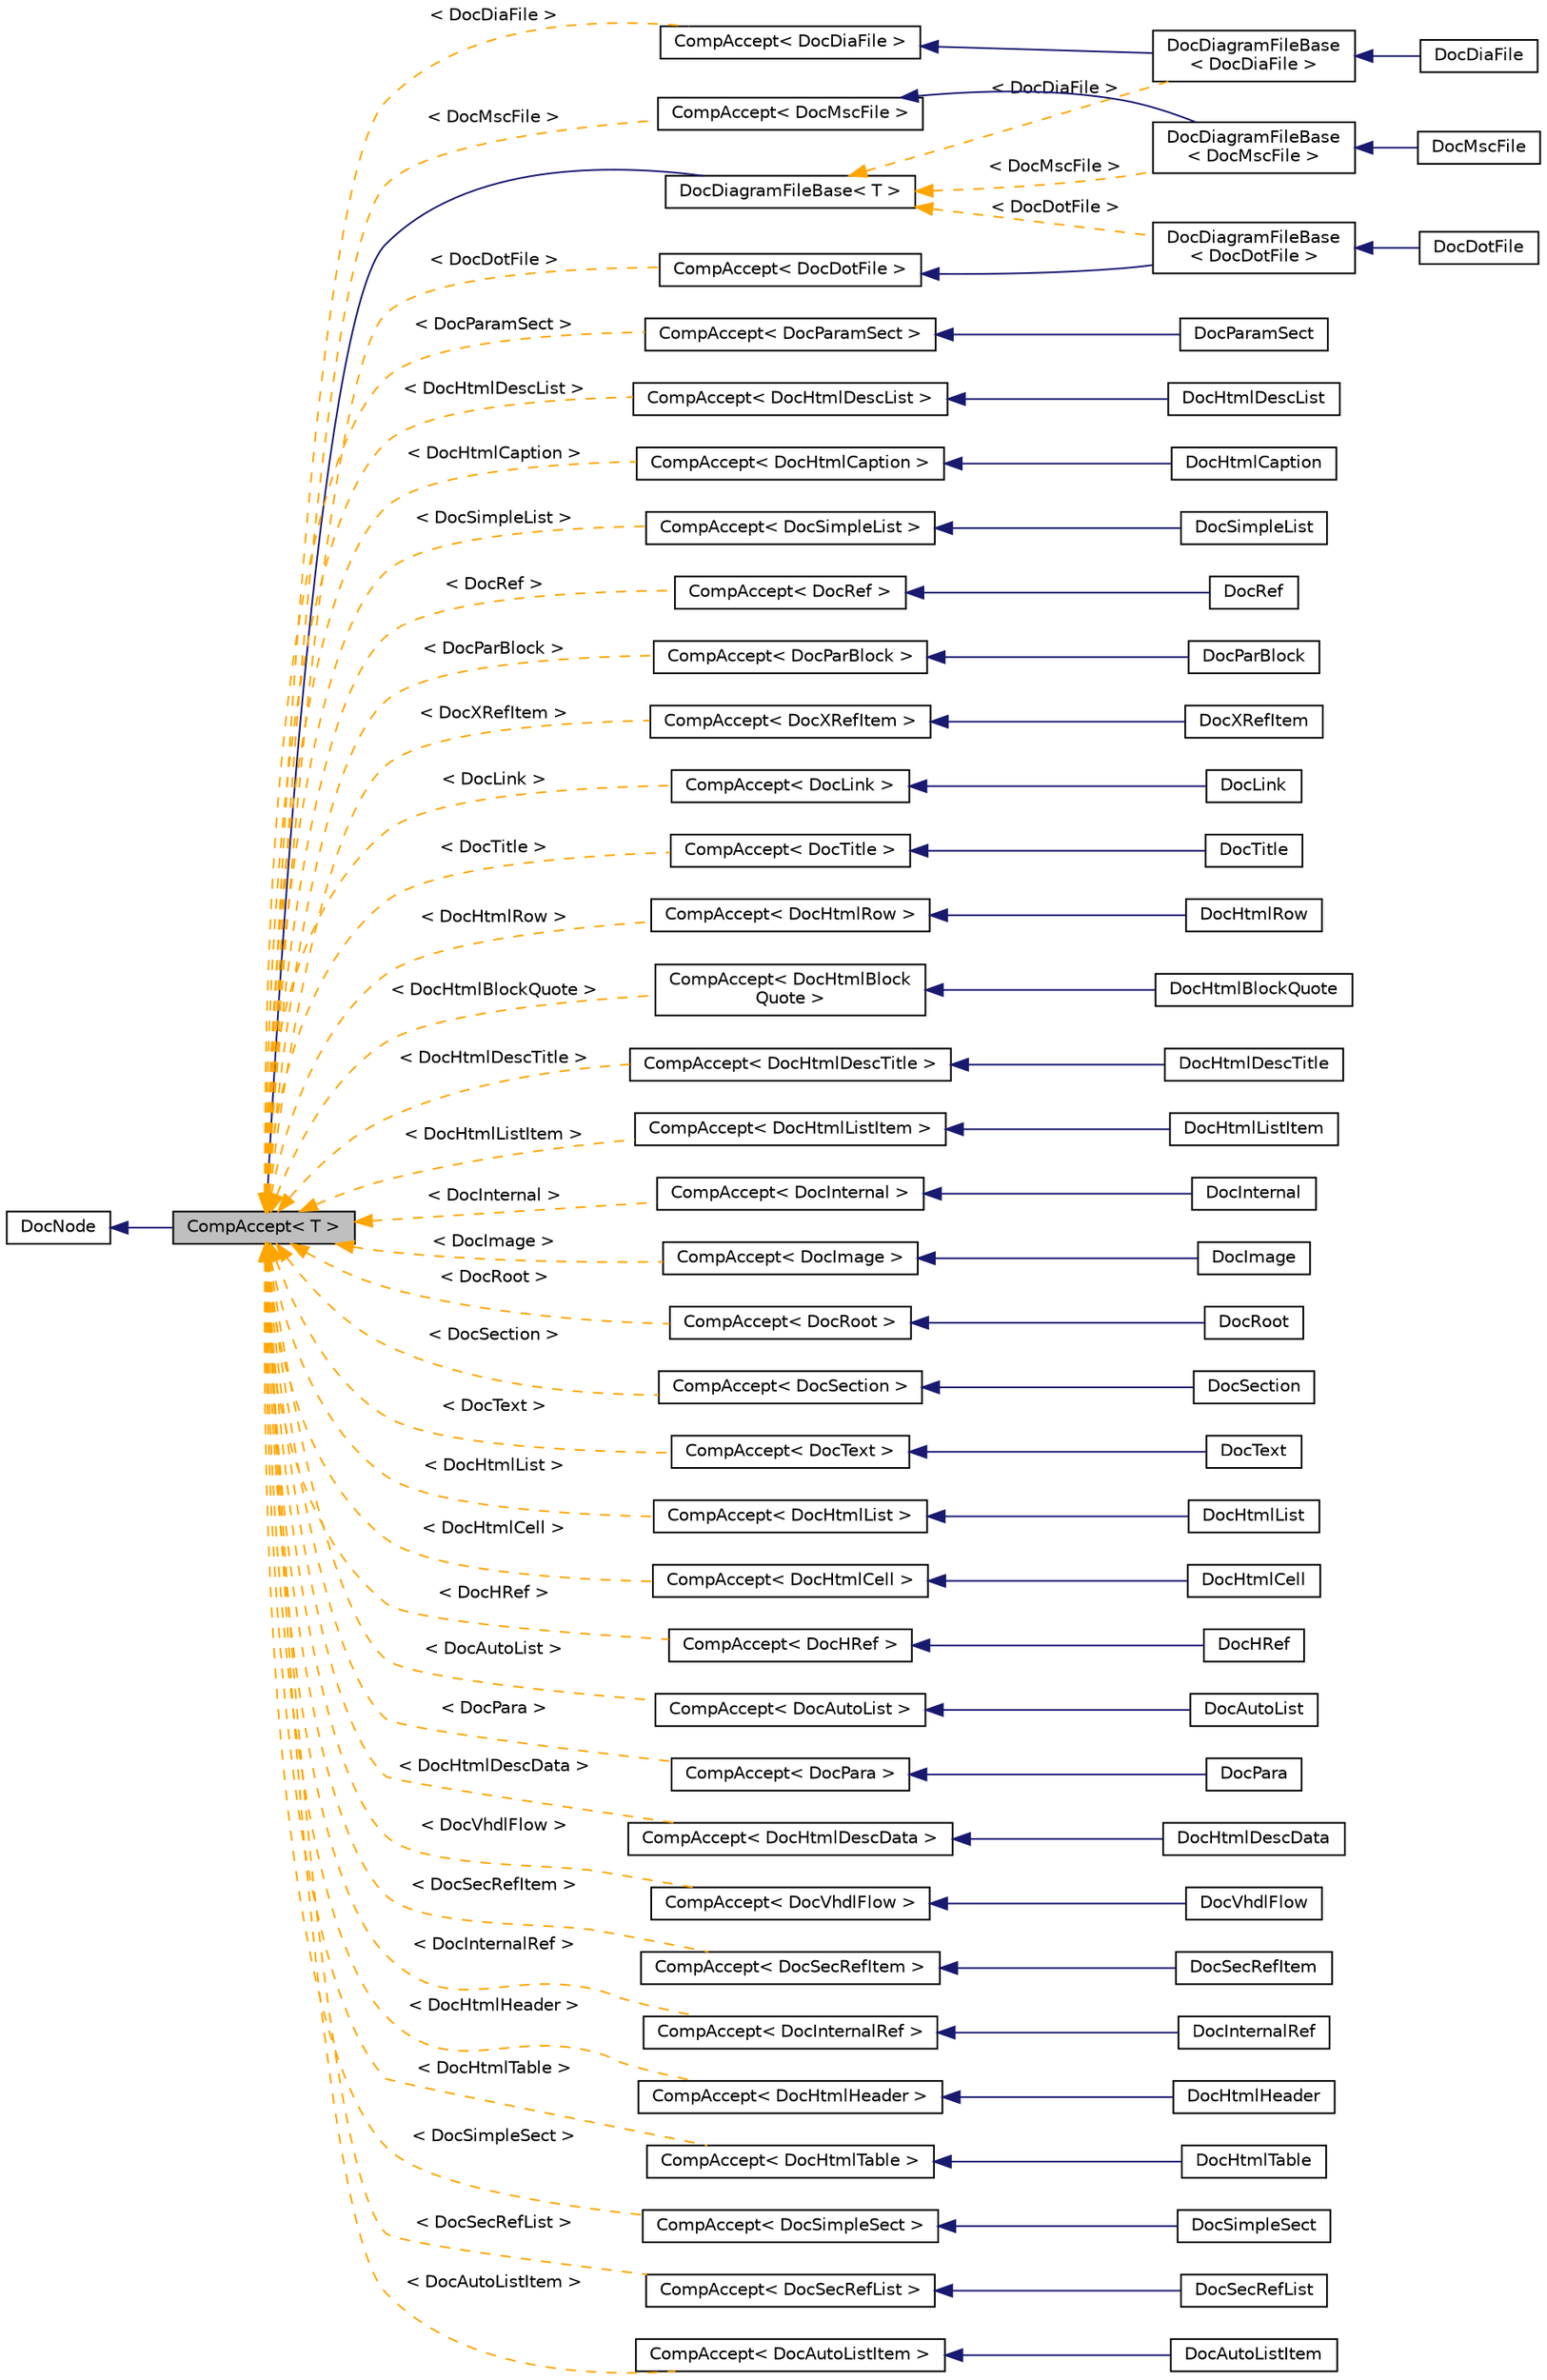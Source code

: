 digraph "CompAccept&lt; T &gt;"
{
 // INTERACTIVE_SVG=YES
 // LATEX_PDF_SIZE
  edge [fontname="Helvetica",fontsize="10",labelfontname="Helvetica",labelfontsize="10"];
  node [fontname="Helvetica",fontsize="10",shape=record];
  rankdir="LR";
  Node1 [label="CompAccept\< T \>",height=0.2,width=0.4,color="black", fillcolor="grey75", style="filled", fontcolor="black",tooltip="Default accept implementation for compound nodes in the abstract syntax tree."];
  Node2 -> Node1 [dir="back",color="midnightblue",fontsize="10",style="solid",fontname="Helvetica"];
  Node2 [label="DocNode",height=0.2,width=0.4,color="black", fillcolor="white", style="filled",URL="$d9/d0e/class_doc_node.html",tooltip="Abstract node interface with type information."];
  Node1 -> Node3 [dir="back",color="midnightblue",fontsize="10",style="solid",fontname="Helvetica"];
  Node3 [label="DocDiagramFileBase\< T \>",height=0.2,width=0.4,color="black", fillcolor="white", style="filled",URL="$d3/d7c/class_doc_diagram_file_base.html",tooltip=" "];
  Node3 -> Node4 [dir="back",color="orange",fontsize="10",style="dashed",label=" \< DocMscFile \>" ,fontname="Helvetica"];
  Node4 [label="DocDiagramFileBase\l\< DocMscFile \>",height=0.2,width=0.4,color="black", fillcolor="white", style="filled",URL="$d3/d7c/class_doc_diagram_file_base.html",tooltip=" "];
  Node4 -> Node5 [dir="back",color="midnightblue",fontsize="10",style="solid",fontname="Helvetica"];
  Node5 [label="DocMscFile",height=0.2,width=0.4,color="black", fillcolor="white", style="filled",URL="$d3/d7d/class_doc_msc_file.html",tooltip="Node representing a msc file"];
  Node3 -> Node6 [dir="back",color="orange",fontsize="10",style="dashed",label=" \< DocDiaFile \>" ,fontname="Helvetica"];
  Node6 [label="DocDiagramFileBase\l\< DocDiaFile \>",height=0.2,width=0.4,color="black", fillcolor="white", style="filled",URL="$d3/d7c/class_doc_diagram_file_base.html",tooltip=" "];
  Node6 -> Node7 [dir="back",color="midnightblue",fontsize="10",style="solid",fontname="Helvetica"];
  Node7 [label="DocDiaFile",height=0.2,width=0.4,color="black", fillcolor="white", style="filled",URL="$d6/ddb/class_doc_dia_file.html",tooltip="Node representing a dia file"];
  Node3 -> Node8 [dir="back",color="orange",fontsize="10",style="dashed",label=" \< DocDotFile \>" ,fontname="Helvetica"];
  Node8 [label="DocDiagramFileBase\l\< DocDotFile \>",height=0.2,width=0.4,color="black", fillcolor="white", style="filled",URL="$d3/d7c/class_doc_diagram_file_base.html",tooltip=" "];
  Node8 -> Node9 [dir="back",color="midnightblue",fontsize="10",style="solid",fontname="Helvetica"];
  Node9 [label="DocDotFile",height=0.2,width=0.4,color="black", fillcolor="white", style="filled",URL="$df/d37/class_doc_dot_file.html",tooltip="Node representing a dot file"];
  Node1 -> Node10 [dir="back",color="orange",fontsize="10",style="dashed",label=" \< DocParamSect \>" ,fontname="Helvetica"];
  Node10 [label="CompAccept\< DocParamSect \>",height=0.2,width=0.4,color="black", fillcolor="white", style="filled",URL="$d7/da3/class_comp_accept.html",tooltip=" "];
  Node10 -> Node11 [dir="back",color="midnightblue",fontsize="10",style="solid",fontname="Helvetica"];
  Node11 [label="DocParamSect",height=0.2,width=0.4,color="black", fillcolor="white", style="filled",URL="$d1/d01/class_doc_param_sect.html",tooltip="Node representing a parameter section"];
  Node1 -> Node12 [dir="back",color="orange",fontsize="10",style="dashed",label=" \< DocHtmlDescList \>" ,fontname="Helvetica"];
  Node12 [label="CompAccept\< DocHtmlDescList \>",height=0.2,width=0.4,color="black", fillcolor="white", style="filled",URL="$d7/da3/class_comp_accept.html",tooltip=" "];
  Node12 -> Node13 [dir="back",color="midnightblue",fontsize="10",style="solid",fontname="Helvetica"];
  Node13 [label="DocHtmlDescList",height=0.2,width=0.4,color="black", fillcolor="white", style="filled",URL="$df/d6f/class_doc_html_desc_list.html",tooltip="Node representing a Html description list"];
  Node1 -> Node14 [dir="back",color="orange",fontsize="10",style="dashed",label=" \< DocHtmlCaption \>" ,fontname="Helvetica"];
  Node14 [label="CompAccept\< DocHtmlCaption \>",height=0.2,width=0.4,color="black", fillcolor="white", style="filled",URL="$d7/da3/class_comp_accept.html",tooltip=" "];
  Node14 -> Node15 [dir="back",color="midnightblue",fontsize="10",style="solid",fontname="Helvetica"];
  Node15 [label="DocHtmlCaption",height=0.2,width=0.4,color="black", fillcolor="white", style="filled",URL="$d0/dc7/class_doc_html_caption.html",tooltip="Node representing a HTML table caption"];
  Node1 -> Node16 [dir="back",color="orange",fontsize="10",style="dashed",label=" \< DocSimpleList \>" ,fontname="Helvetica"];
  Node16 [label="CompAccept\< DocSimpleList \>",height=0.2,width=0.4,color="black", fillcolor="white", style="filled",URL="$d7/da3/class_comp_accept.html",tooltip=" "];
  Node16 -> Node17 [dir="back",color="midnightblue",fontsize="10",style="solid",fontname="Helvetica"];
  Node17 [label="DocSimpleList",height=0.2,width=0.4,color="black", fillcolor="white", style="filled",URL="$dc/de6/class_doc_simple_list.html",tooltip="Node representing a simple list"];
  Node1 -> Node18 [dir="back",color="orange",fontsize="10",style="dashed",label=" \< DocRef \>" ,fontname="Helvetica"];
  Node18 [label="CompAccept\< DocRef \>",height=0.2,width=0.4,color="black", fillcolor="white", style="filled",URL="$d7/da3/class_comp_accept.html",tooltip=" "];
  Node18 -> Node19 [dir="back",color="midnightblue",fontsize="10",style="solid",fontname="Helvetica"];
  Node19 [label="DocRef",height=0.2,width=0.4,color="black", fillcolor="white", style="filled",URL="$d5/d68/class_doc_ref.html",tooltip="Node representing a reference to some item"];
  Node1 -> Node20 [dir="back",color="orange",fontsize="10",style="dashed",label=" \< DocParBlock \>" ,fontname="Helvetica"];
  Node20 [label="CompAccept\< DocParBlock \>",height=0.2,width=0.4,color="black", fillcolor="white", style="filled",URL="$d7/da3/class_comp_accept.html",tooltip=" "];
  Node20 -> Node21 [dir="back",color="midnightblue",fontsize="10",style="solid",fontname="Helvetica"];
  Node21 [label="DocParBlock",height=0.2,width=0.4,color="black", fillcolor="white", style="filled",URL="$d9/dd2/class_doc_par_block.html",tooltip="Node representing an block of paragraphs"];
  Node1 -> Node22 [dir="back",color="orange",fontsize="10",style="dashed",label=" \< DocXRefItem \>" ,fontname="Helvetica"];
  Node22 [label="CompAccept\< DocXRefItem \>",height=0.2,width=0.4,color="black", fillcolor="white", style="filled",URL="$d7/da3/class_comp_accept.html",tooltip=" "];
  Node22 -> Node23 [dir="back",color="midnightblue",fontsize="10",style="solid",fontname="Helvetica"];
  Node23 [label="DocXRefItem",height=0.2,width=0.4,color="black", fillcolor="white", style="filled",URL="$d0/d90/class_doc_x_ref_item.html",tooltip="Node representing an item of a cross-referenced list"];
  Node1 -> Node24 [dir="back",color="orange",fontsize="10",style="dashed",label=" \< DocLink \>" ,fontname="Helvetica"];
  Node24 [label="CompAccept\< DocLink \>",height=0.2,width=0.4,color="black", fillcolor="white", style="filled",URL="$d7/da3/class_comp_accept.html",tooltip=" "];
  Node24 -> Node25 [dir="back",color="midnightblue",fontsize="10",style="solid",fontname="Helvetica"];
  Node25 [label="DocLink",height=0.2,width=0.4,color="black", fillcolor="white", style="filled",URL="$d5/dd3/class_doc_link.html",tooltip="Node representing a link to some item"];
  Node1 -> Node26 [dir="back",color="orange",fontsize="10",style="dashed",label=" \< DocMscFile \>" ,fontname="Helvetica"];
  Node26 [label="CompAccept\< DocMscFile \>",height=0.2,width=0.4,color="black", fillcolor="white", style="filled",URL="$d7/da3/class_comp_accept.html",tooltip=" "];
  Node26 -> Node4 [dir="back",color="midnightblue",fontsize="10",style="solid",fontname="Helvetica"];
  Node1 -> Node27 [dir="back",color="orange",fontsize="10",style="dashed",label=" \< DocTitle \>" ,fontname="Helvetica"];
  Node27 [label="CompAccept\< DocTitle \>",height=0.2,width=0.4,color="black", fillcolor="white", style="filled",URL="$d7/da3/class_comp_accept.html",tooltip=" "];
  Node27 -> Node28 [dir="back",color="midnightblue",fontsize="10",style="solid",fontname="Helvetica"];
  Node28 [label="DocTitle",height=0.2,width=0.4,color="black", fillcolor="white", style="filled",URL="$d3/d1c/class_doc_title.html",tooltip="Node representing a simple section title"];
  Node1 -> Node29 [dir="back",color="orange",fontsize="10",style="dashed",label=" \< DocHtmlRow \>" ,fontname="Helvetica"];
  Node29 [label="CompAccept\< DocHtmlRow \>",height=0.2,width=0.4,color="black", fillcolor="white", style="filled",URL="$d7/da3/class_comp_accept.html",tooltip=" "];
  Node29 -> Node30 [dir="back",color="midnightblue",fontsize="10",style="solid",fontname="Helvetica"];
  Node30 [label="DocHtmlRow",height=0.2,width=0.4,color="black", fillcolor="white", style="filled",URL="$d3/d16/class_doc_html_row.html",tooltip="Node representing a HTML table row"];
  Node1 -> Node31 [dir="back",color="orange",fontsize="10",style="dashed",label=" \< DocHtmlBlockQuote \>" ,fontname="Helvetica"];
  Node31 [label="CompAccept\< DocHtmlBlock\lQuote \>",height=0.2,width=0.4,color="black", fillcolor="white", style="filled",URL="$d7/da3/class_comp_accept.html",tooltip=" "];
  Node31 -> Node32 [dir="back",color="midnightblue",fontsize="10",style="solid",fontname="Helvetica"];
  Node32 [label="DocHtmlBlockQuote",height=0.2,width=0.4,color="black", fillcolor="white", style="filled",URL="$d9/dd3/class_doc_html_block_quote.html",tooltip="Node representing an HTML blockquote"];
  Node1 -> Node33 [dir="back",color="orange",fontsize="10",style="dashed",label=" \< DocHtmlDescTitle \>" ,fontname="Helvetica"];
  Node33 [label="CompAccept\< DocHtmlDescTitle \>",height=0.2,width=0.4,color="black", fillcolor="white", style="filled",URL="$d7/da3/class_comp_accept.html",tooltip=" "];
  Node33 -> Node34 [dir="back",color="midnightblue",fontsize="10",style="solid",fontname="Helvetica"];
  Node34 [label="DocHtmlDescTitle",height=0.2,width=0.4,color="black", fillcolor="white", style="filled",URL="$dd/dd1/class_doc_html_desc_title.html",tooltip="Node representing a Html description item"];
  Node1 -> Node35 [dir="back",color="orange",fontsize="10",style="dashed",label=" \< DocHtmlListItem \>" ,fontname="Helvetica"];
  Node35 [label="CompAccept\< DocHtmlListItem \>",height=0.2,width=0.4,color="black", fillcolor="white", style="filled",URL="$d7/da3/class_comp_accept.html",tooltip=" "];
  Node35 -> Node36 [dir="back",color="midnightblue",fontsize="10",style="solid",fontname="Helvetica"];
  Node36 [label="DocHtmlListItem",height=0.2,width=0.4,color="black", fillcolor="white", style="filled",URL="$df/da8/class_doc_html_list_item.html",tooltip="Node representing a HTML list item"];
  Node1 -> Node37 [dir="back",color="orange",fontsize="10",style="dashed",label=" \< DocInternal \>" ,fontname="Helvetica"];
  Node37 [label="CompAccept\< DocInternal \>",height=0.2,width=0.4,color="black", fillcolor="white", style="filled",URL="$d7/da3/class_comp_accept.html",tooltip=" "];
  Node37 -> Node38 [dir="back",color="midnightblue",fontsize="10",style="solid",fontname="Helvetica"];
  Node38 [label="DocInternal",height=0.2,width=0.4,color="black", fillcolor="white", style="filled",URL="$db/d6d/class_doc_internal.html",tooltip="Node representing an internal section of documentation"];
  Node1 -> Node39 [dir="back",color="orange",fontsize="10",style="dashed",label=" \< DocDiaFile \>" ,fontname="Helvetica"];
  Node39 [label="CompAccept\< DocDiaFile \>",height=0.2,width=0.4,color="black", fillcolor="white", style="filled",URL="$d7/da3/class_comp_accept.html",tooltip=" "];
  Node39 -> Node6 [dir="back",color="midnightblue",fontsize="10",style="solid",fontname="Helvetica"];
  Node1 -> Node40 [dir="back",color="orange",fontsize="10",style="dashed",label=" \< DocImage \>" ,fontname="Helvetica"];
  Node40 [label="CompAccept\< DocImage \>",height=0.2,width=0.4,color="black", fillcolor="white", style="filled",URL="$d7/da3/class_comp_accept.html",tooltip=" "];
  Node40 -> Node41 [dir="back",color="midnightblue",fontsize="10",style="solid",fontname="Helvetica"];
  Node41 [label="DocImage",height=0.2,width=0.4,color="black", fillcolor="white", style="filled",URL="$db/dc8/class_doc_image.html",tooltip="Node representing an image"];
  Node1 -> Node42 [dir="back",color="orange",fontsize="10",style="dashed",label=" \< DocRoot \>" ,fontname="Helvetica"];
  Node42 [label="CompAccept\< DocRoot \>",height=0.2,width=0.4,color="black", fillcolor="white", style="filled",URL="$d7/da3/class_comp_accept.html",tooltip=" "];
  Node42 -> Node43 [dir="back",color="midnightblue",fontsize="10",style="solid",fontname="Helvetica"];
  Node43 [label="DocRoot",height=0.2,width=0.4,color="black", fillcolor="white", style="filled",URL="$d8/ddb/class_doc_root.html",tooltip="Root node of documentation tree"];
  Node1 -> Node44 [dir="back",color="orange",fontsize="10",style="dashed",label=" \< DocDotFile \>" ,fontname="Helvetica"];
  Node44 [label="CompAccept\< DocDotFile \>",height=0.2,width=0.4,color="black", fillcolor="white", style="filled",URL="$d7/da3/class_comp_accept.html",tooltip=" "];
  Node44 -> Node8 [dir="back",color="midnightblue",fontsize="10",style="solid",fontname="Helvetica"];
  Node1 -> Node45 [dir="back",color="orange",fontsize="10",style="dashed",label=" \< DocSection \>" ,fontname="Helvetica"];
  Node45 [label="CompAccept\< DocSection \>",height=0.2,width=0.4,color="black", fillcolor="white", style="filled",URL="$d7/da3/class_comp_accept.html",tooltip=" "];
  Node45 -> Node46 [dir="back",color="midnightblue",fontsize="10",style="solid",fontname="Helvetica"];
  Node46 [label="DocSection",height=0.2,width=0.4,color="black", fillcolor="white", style="filled",URL="$d2/da3/class_doc_section.html",tooltip="Node representing a normal section"];
  Node1 -> Node47 [dir="back",color="orange",fontsize="10",style="dashed",label=" \< DocText \>" ,fontname="Helvetica"];
  Node47 [label="CompAccept\< DocText \>",height=0.2,width=0.4,color="black", fillcolor="white", style="filled",URL="$d7/da3/class_comp_accept.html",tooltip=" "];
  Node47 -> Node48 [dir="back",color="midnightblue",fontsize="10",style="solid",fontname="Helvetica"];
  Node48 [label="DocText",height=0.2,width=0.4,color="black", fillcolor="white", style="filled",URL="$d0/d87/class_doc_text.html",tooltip="Root node of a text fragment"];
  Node1 -> Node49 [dir="back",color="orange",fontsize="10",style="dashed",label=" \< DocHtmlList \>" ,fontname="Helvetica"];
  Node49 [label="CompAccept\< DocHtmlList \>",height=0.2,width=0.4,color="black", fillcolor="white", style="filled",URL="$d7/da3/class_comp_accept.html",tooltip=" "];
  Node49 -> Node50 [dir="back",color="midnightblue",fontsize="10",style="solid",fontname="Helvetica"];
  Node50 [label="DocHtmlList",height=0.2,width=0.4,color="black", fillcolor="white", style="filled",URL="$d5/d42/class_doc_html_list.html",tooltip="Node representing a Html list"];
  Node1 -> Node51 [dir="back",color="orange",fontsize="10",style="dashed",label=" \< DocHtmlCell \>" ,fontname="Helvetica"];
  Node51 [label="CompAccept\< DocHtmlCell \>",height=0.2,width=0.4,color="black", fillcolor="white", style="filled",URL="$d7/da3/class_comp_accept.html",tooltip=" "];
  Node51 -> Node52 [dir="back",color="midnightblue",fontsize="10",style="solid",fontname="Helvetica"];
  Node52 [label="DocHtmlCell",height=0.2,width=0.4,color="black", fillcolor="white", style="filled",URL="$d1/d56/class_doc_html_cell.html",tooltip="Node representing a HTML table cell"];
  Node1 -> Node53 [dir="back",color="orange",fontsize="10",style="dashed",label=" \< DocHRef \>" ,fontname="Helvetica"];
  Node53 [label="CompAccept\< DocHRef \>",height=0.2,width=0.4,color="black", fillcolor="white", style="filled",URL="$d7/da3/class_comp_accept.html",tooltip=" "];
  Node53 -> Node54 [dir="back",color="midnightblue",fontsize="10",style="solid",fontname="Helvetica"];
  Node54 [label="DocHRef",height=0.2,width=0.4,color="black", fillcolor="white", style="filled",URL="$d9/d10/class_doc_h_ref.html",tooltip="Node representing a Hypertext reference"];
  Node1 -> Node55 [dir="back",color="orange",fontsize="10",style="dashed",label=" \< DocAutoList \>" ,fontname="Helvetica"];
  Node55 [label="CompAccept\< DocAutoList \>",height=0.2,width=0.4,color="black", fillcolor="white", style="filled",URL="$d7/da3/class_comp_accept.html",tooltip=" "];
  Node55 -> Node56 [dir="back",color="midnightblue",fontsize="10",style="solid",fontname="Helvetica"];
  Node56 [label="DocAutoList",height=0.2,width=0.4,color="black", fillcolor="white", style="filled",URL="$d1/d3f/class_doc_auto_list.html",tooltip="Node representing an auto List"];
  Node1 -> Node57 [dir="back",color="orange",fontsize="10",style="dashed",label=" \< DocPara \>" ,fontname="Helvetica"];
  Node57 [label="CompAccept\< DocPara \>",height=0.2,width=0.4,color="black", fillcolor="white", style="filled",URL="$d7/da3/class_comp_accept.html",tooltip=" "];
  Node57 -> Node58 [dir="back",color="midnightblue",fontsize="10",style="solid",fontname="Helvetica"];
  Node58 [label="DocPara",height=0.2,width=0.4,color="black", fillcolor="white", style="filled",URL="$d3/d01/class_doc_para.html",tooltip="Node representing a paragraph in the documentation tree"];
  Node1 -> Node59 [dir="back",color="orange",fontsize="10",style="dashed",label=" \< DocHtmlDescData \>" ,fontname="Helvetica"];
  Node59 [label="CompAccept\< DocHtmlDescData \>",height=0.2,width=0.4,color="black", fillcolor="white", style="filled",URL="$d7/da3/class_comp_accept.html",tooltip=" "];
  Node59 -> Node60 [dir="back",color="midnightblue",fontsize="10",style="solid",fontname="Helvetica"];
  Node60 [label="DocHtmlDescData",height=0.2,width=0.4,color="black", fillcolor="white", style="filled",URL="$dd/d88/class_doc_html_desc_data.html",tooltip="Node representing a HTML description data"];
  Node1 -> Node61 [dir="back",color="orange",fontsize="10",style="dashed",label=" \< DocVhdlFlow \>" ,fontname="Helvetica"];
  Node61 [label="CompAccept\< DocVhdlFlow \>",height=0.2,width=0.4,color="black", fillcolor="white", style="filled",URL="$d7/da3/class_comp_accept.html",tooltip=" "];
  Node61 -> Node62 [dir="back",color="midnightblue",fontsize="10",style="solid",fontname="Helvetica"];
  Node62 [label="DocVhdlFlow",height=0.2,width=0.4,color="black", fillcolor="white", style="filled",URL="$d0/d89/class_doc_vhdl_flow.html",tooltip="Node representing a VHDL flow chart"];
  Node1 -> Node63 [dir="back",color="orange",fontsize="10",style="dashed",label=" \< DocSecRefItem \>" ,fontname="Helvetica"];
  Node63 [label="CompAccept\< DocSecRefItem \>",height=0.2,width=0.4,color="black", fillcolor="white", style="filled",URL="$d7/da3/class_comp_accept.html",tooltip=" "];
  Node63 -> Node64 [dir="back",color="midnightblue",fontsize="10",style="solid",fontname="Helvetica"];
  Node64 [label="DocSecRefItem",height=0.2,width=0.4,color="black", fillcolor="white", style="filled",URL="$de/d87/class_doc_sec_ref_item.html",tooltip="Node representing a reference to a section"];
  Node1 -> Node65 [dir="back",color="orange",fontsize="10",style="dashed",label=" \< DocInternalRef \>" ,fontname="Helvetica"];
  Node65 [label="CompAccept\< DocInternalRef \>",height=0.2,width=0.4,color="black", fillcolor="white", style="filled",URL="$d7/da3/class_comp_accept.html",tooltip=" "];
  Node65 -> Node66 [dir="back",color="midnightblue",fontsize="10",style="solid",fontname="Helvetica"];
  Node66 [label="DocInternalRef",height=0.2,width=0.4,color="black", fillcolor="white", style="filled",URL="$da/da2/class_doc_internal_ref.html",tooltip="Node representing an internal reference to some item"];
  Node1 -> Node67 [dir="back",color="orange",fontsize="10",style="dashed",label=" \< DocHtmlHeader \>" ,fontname="Helvetica"];
  Node67 [label="CompAccept\< DocHtmlHeader \>",height=0.2,width=0.4,color="black", fillcolor="white", style="filled",URL="$d7/da3/class_comp_accept.html",tooltip=" "];
  Node67 -> Node68 [dir="back",color="midnightblue",fontsize="10",style="solid",fontname="Helvetica"];
  Node68 [label="DocHtmlHeader",height=0.2,width=0.4,color="black", fillcolor="white", style="filled",URL="$df/d24/class_doc_html_header.html",tooltip="Node Html heading"];
  Node1 -> Node69 [dir="back",color="orange",fontsize="10",style="dashed",label=" \< DocHtmlTable \>" ,fontname="Helvetica"];
  Node69 [label="CompAccept\< DocHtmlTable \>",height=0.2,width=0.4,color="black", fillcolor="white", style="filled",URL="$d7/da3/class_comp_accept.html",tooltip=" "];
  Node69 -> Node70 [dir="back",color="midnightblue",fontsize="10",style="solid",fontname="Helvetica"];
  Node70 [label="DocHtmlTable",height=0.2,width=0.4,color="black", fillcolor="white", style="filled",URL="$de/d79/class_doc_html_table.html",tooltip="Node representing a HTML table"];
  Node1 -> Node71 [dir="back",color="orange",fontsize="10",style="dashed",label=" \< DocSimpleSect \>" ,fontname="Helvetica"];
  Node71 [label="CompAccept\< DocSimpleSect \>",height=0.2,width=0.4,color="black", fillcolor="white", style="filled",URL="$d7/da3/class_comp_accept.html",tooltip=" "];
  Node71 -> Node72 [dir="back",color="midnightblue",fontsize="10",style="solid",fontname="Helvetica"];
  Node72 [label="DocSimpleSect",height=0.2,width=0.4,color="black", fillcolor="white", style="filled",URL="$de/d65/class_doc_simple_sect.html",tooltip="Node representing a simple section"];
  Node1 -> Node73 [dir="back",color="orange",fontsize="10",style="dashed",label=" \< DocSecRefList \>" ,fontname="Helvetica"];
  Node73 [label="CompAccept\< DocSecRefList \>",height=0.2,width=0.4,color="black", fillcolor="white", style="filled",URL="$d7/da3/class_comp_accept.html",tooltip=" "];
  Node73 -> Node74 [dir="back",color="midnightblue",fontsize="10",style="solid",fontname="Helvetica"];
  Node74 [label="DocSecRefList",height=0.2,width=0.4,color="black", fillcolor="white", style="filled",URL="$d3/ddb/class_doc_sec_ref_list.html",tooltip="Node representing a list of section references"];
  Node1 -> Node75 [dir="back",color="orange",fontsize="10",style="dashed",label=" \< DocAutoListItem \>" ,fontname="Helvetica"];
  Node75 [label="CompAccept\< DocAutoListItem \>",height=0.2,width=0.4,color="black", fillcolor="white", style="filled",URL="$d7/da3/class_comp_accept.html",tooltip=" "];
  Node75 -> Node76 [dir="back",color="midnightblue",fontsize="10",style="solid",fontname="Helvetica"];
  Node76 [label="DocAutoListItem",height=0.2,width=0.4,color="black", fillcolor="white", style="filled",URL="$d8/df9/class_doc_auto_list_item.html",tooltip="Node representing an item of a auto list"];
}
